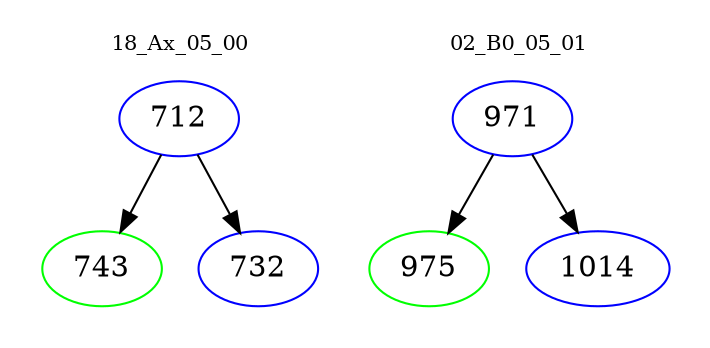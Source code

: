 digraph{
subgraph cluster_0 {
color = white
label = "18_Ax_05_00";
fontsize=10;
T0_712 [label="712", color="blue"]
T0_712 -> T0_743 [color="black"]
T0_743 [label="743", color="green"]
T0_712 -> T0_732 [color="black"]
T0_732 [label="732", color="blue"]
}
subgraph cluster_1 {
color = white
label = "02_B0_05_01";
fontsize=10;
T1_971 [label="971", color="blue"]
T1_971 -> T1_975 [color="black"]
T1_975 [label="975", color="green"]
T1_971 -> T1_1014 [color="black"]
T1_1014 [label="1014", color="blue"]
}
}
